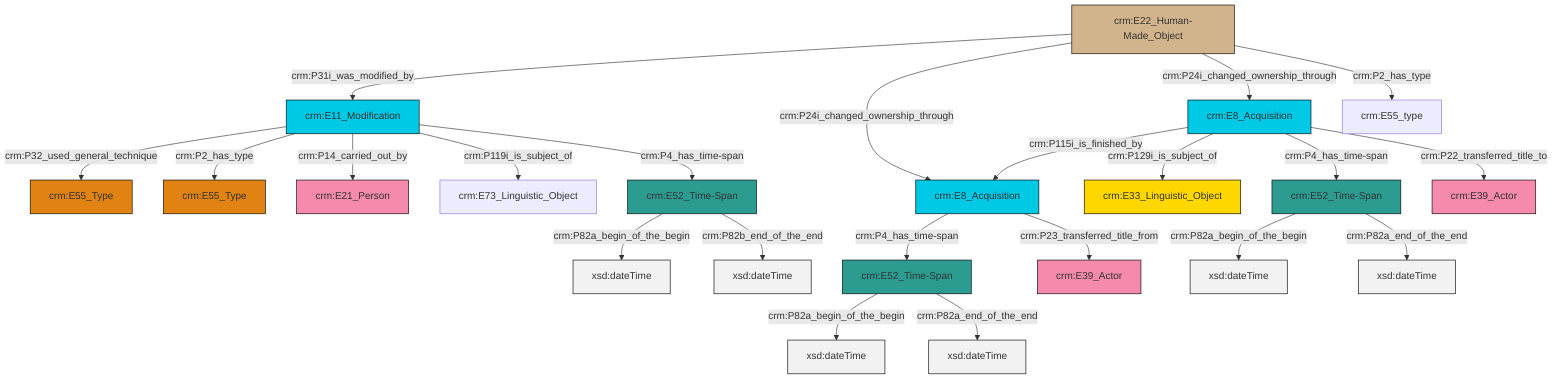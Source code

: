 graph TD
classDef Literal fill:#f2f2f2,stroke:#000000;
classDef CRM_Entity fill:#FFFFFF,stroke:#000000;
classDef Temporal_Entity fill:#00C9E6, stroke:#000000;
classDef Type fill:#E18312, stroke:#000000;
classDef Time-Span fill:#2C9C91, stroke:#000000;
classDef Appellation fill:#FFEB7F, stroke:#000000;
classDef Place fill:#008836, stroke:#000000;
classDef Persistent_Item fill:#B266B2, stroke:#000000;
classDef Conceptual_Object fill:#FFD700, stroke:#000000;
classDef Physical_Thing fill:#D2B48C, stroke:#000000;
classDef Actor fill:#f58aad, stroke:#000000;
classDef PC_Classes fill:#4ce600, stroke:#000000;
classDef Multi fill:#cccccc,stroke:#000000;

0["crm:E8_Acquisition"]:::Temporal_Entity -->|crm:P115i_is_finished_by| 1["crm:E8_Acquisition"]:::Temporal_Entity
0["crm:E8_Acquisition"]:::Temporal_Entity -->|crm:P129i_is_subject_of| 4["crm:E33_Linguistic_Object"]:::Conceptual_Object
5["crm:E11_Modification"]:::Temporal_Entity -->|crm:P32_used_general_technique| 6["crm:E55_Type"]:::Type
7["crm:E22_Human-Made_Object"]:::Physical_Thing -->|crm:P31i_was_modified_by| 5["crm:E11_Modification"]:::Temporal_Entity
15["crm:E52_Time-Span"]:::Time-Span -->|crm:P82a_begin_of_the_begin| 16[xsd:dateTime]:::Literal
0["crm:E8_Acquisition"]:::Temporal_Entity -->|crm:P4_has_time-span| 8["crm:E52_Time-Span"]:::Time-Span
5["crm:E11_Modification"]:::Temporal_Entity -->|crm:P2_has_type| 10["crm:E55_Type"]:::Type
7["crm:E22_Human-Made_Object"]:::Physical_Thing -->|crm:P24i_changed_ownership_through| 1["crm:E8_Acquisition"]:::Temporal_Entity
5["crm:E11_Modification"]:::Temporal_Entity -->|crm:P14_carried_out_by| 2["crm:E21_Person"]:::Actor
15["crm:E52_Time-Span"]:::Time-Span -->|crm:P82a_end_of_the_end| 24[xsd:dateTime]:::Literal
7["crm:E22_Human-Made_Object"]:::Physical_Thing -->|crm:P24i_changed_ownership_through| 0["crm:E8_Acquisition"]:::Temporal_Entity
22["crm:E52_Time-Span"]:::Time-Span -->|crm:P82a_begin_of_the_begin| 25[xsd:dateTime]:::Literal
22["crm:E52_Time-Span"]:::Time-Span -->|crm:P82b_end_of_the_end| 27[xsd:dateTime]:::Literal
1["crm:E8_Acquisition"]:::Temporal_Entity -->|crm:P4_has_time-span| 15["crm:E52_Time-Span"]:::Time-Span
8["crm:E52_Time-Span"]:::Time-Span -->|crm:P82a_begin_of_the_begin| 28[xsd:dateTime]:::Literal
1["crm:E8_Acquisition"]:::Temporal_Entity -->|crm:P23_transferred_title_from| 31["crm:E39_Actor"]:::Actor
5["crm:E11_Modification"]:::Temporal_Entity -->|crm:P119i_is_subject_of| 17["crm:E73_Linguistic_Object"]:::Default
5["crm:E11_Modification"]:::Temporal_Entity -->|crm:P4_has_time-span| 22["crm:E52_Time-Span"]:::Time-Span
7["crm:E22_Human-Made_Object"]:::Physical_Thing -->|crm:P2_has_type| 12["crm:E55_type"]:::Default
8["crm:E52_Time-Span"]:::Time-Span -->|crm:P82a_end_of_the_end| 33[xsd:dateTime]:::Literal
0["crm:E8_Acquisition"]:::Temporal_Entity -->|crm:P22_transferred_title_to| 29["crm:E39_Actor"]:::Actor